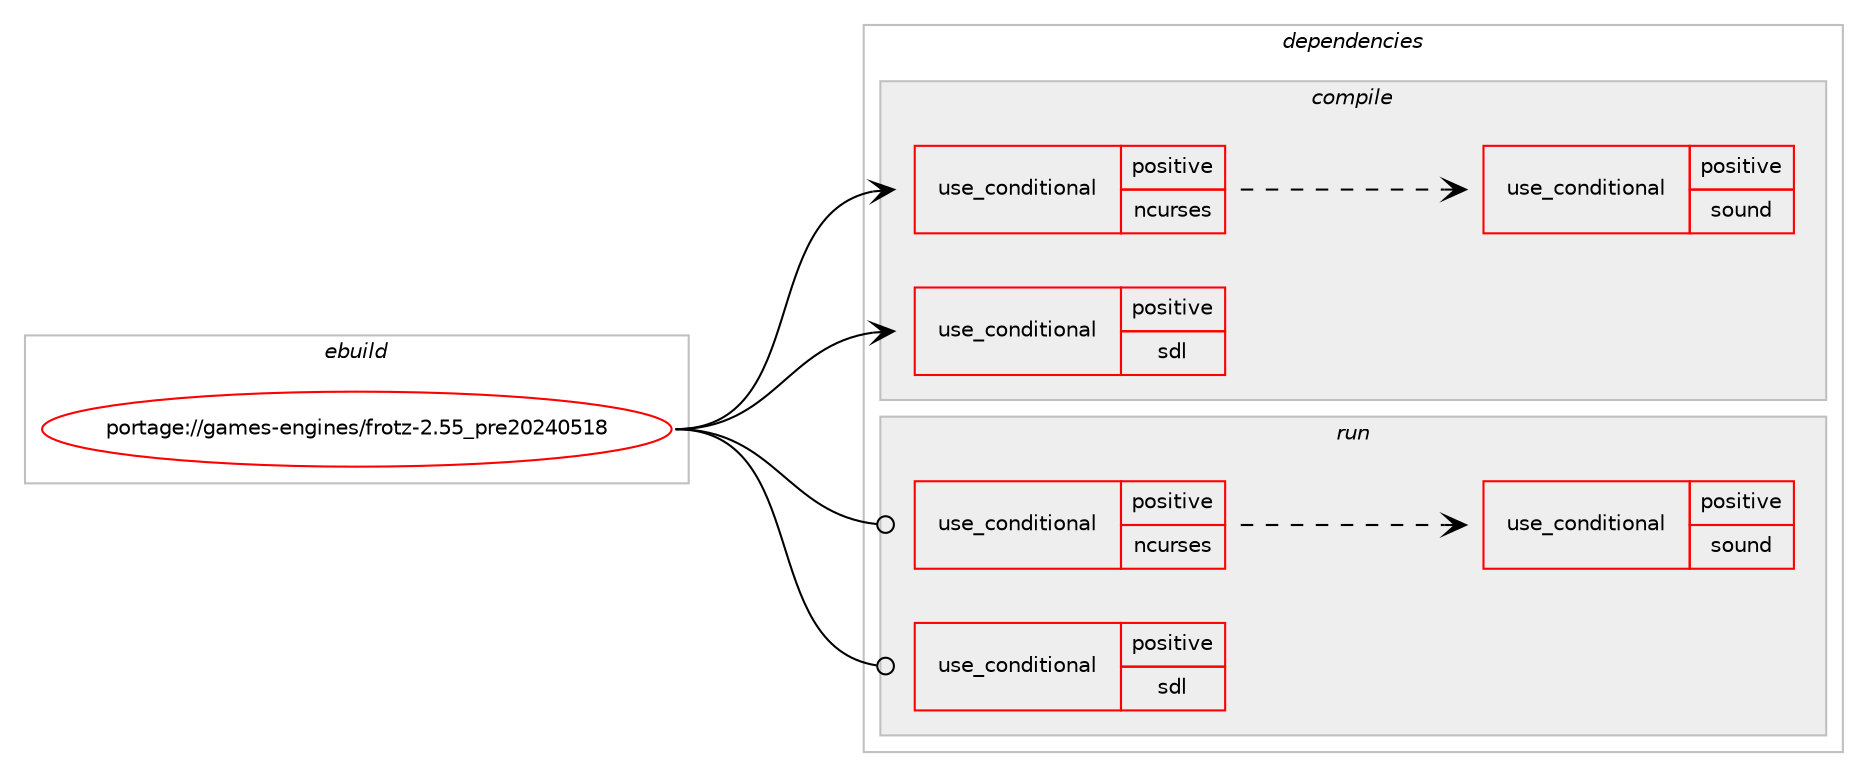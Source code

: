 digraph prolog {

# *************
# Graph options
# *************

newrank=true;
concentrate=true;
compound=true;
graph [rankdir=LR,fontname=Helvetica,fontsize=10,ranksep=1.5];#, ranksep=2.5, nodesep=0.2];
edge  [arrowhead=vee];
node  [fontname=Helvetica,fontsize=10];

# **********
# The ebuild
# **********

subgraph cluster_leftcol {
color=gray;
rank=same;
label=<<i>ebuild</i>>;
id [label="portage://games-engines/frotz-2.55_pre20240518", color=red, width=4, href="../games-engines/frotz-2.55_pre20240518.svg"];
}

# ****************
# The dependencies
# ****************

subgraph cluster_midcol {
color=gray;
label=<<i>dependencies</i>>;
subgraph cluster_compile {
fillcolor="#eeeeee";
style=filled;
label=<<i>compile</i>>;
subgraph cond62117 {
dependency115122 [label=<<TABLE BORDER="0" CELLBORDER="1" CELLSPACING="0" CELLPADDING="4"><TR><TD ROWSPAN="3" CELLPADDING="10">use_conditional</TD></TR><TR><TD>positive</TD></TR><TR><TD>ncurses</TD></TR></TABLE>>, shape=none, color=red];
# *** BEGIN UNKNOWN DEPENDENCY TYPE (TODO) ***
# dependency115122 -> package_dependency(portage://games-engines/frotz-2.55_pre20240518,install,no,sys-libs,ncurses,none,[,,],any_same_slot,[use(optenable(unicode),positive)])
# *** END UNKNOWN DEPENDENCY TYPE (TODO) ***

subgraph cond62118 {
dependency115123 [label=<<TABLE BORDER="0" CELLBORDER="1" CELLSPACING="0" CELLPADDING="4"><TR><TD ROWSPAN="3" CELLPADDING="10">use_conditional</TD></TR><TR><TD>positive</TD></TR><TR><TD>sound</TD></TR></TABLE>>, shape=none, color=red];
# *** BEGIN UNKNOWN DEPENDENCY TYPE (TODO) ***
# dependency115123 -> package_dependency(portage://games-engines/frotz-2.55_pre20240518,install,no,media-libs,libao,none,[,,],[],[])
# *** END UNKNOWN DEPENDENCY TYPE (TODO) ***

# *** BEGIN UNKNOWN DEPENDENCY TYPE (TODO) ***
# dependency115123 -> package_dependency(portage://games-engines/frotz-2.55_pre20240518,install,no,media-libs,libmodplug,none,[,,],[],[])
# *** END UNKNOWN DEPENDENCY TYPE (TODO) ***

# *** BEGIN UNKNOWN DEPENDENCY TYPE (TODO) ***
# dependency115123 -> package_dependency(portage://games-engines/frotz-2.55_pre20240518,install,no,media-libs,libsamplerate,none,[,,],[],[])
# *** END UNKNOWN DEPENDENCY TYPE (TODO) ***

# *** BEGIN UNKNOWN DEPENDENCY TYPE (TODO) ***
# dependency115123 -> package_dependency(portage://games-engines/frotz-2.55_pre20240518,install,no,media-libs,libsndfile,none,[,,],[],[use(disable(minimal),none)])
# *** END UNKNOWN DEPENDENCY TYPE (TODO) ***

# *** BEGIN UNKNOWN DEPENDENCY TYPE (TODO) ***
# dependency115123 -> package_dependency(portage://games-engines/frotz-2.55_pre20240518,install,no,media-libs,libvorbis,none,[,,],[],[])
# *** END UNKNOWN DEPENDENCY TYPE (TODO) ***

}
dependency115122:e -> dependency115123:w [weight=20,style="dashed",arrowhead="vee"];
}
id:e -> dependency115122:w [weight=20,style="solid",arrowhead="vee"];
subgraph cond62119 {
dependency115124 [label=<<TABLE BORDER="0" CELLBORDER="1" CELLSPACING="0" CELLPADDING="4"><TR><TD ROWSPAN="3" CELLPADDING="10">use_conditional</TD></TR><TR><TD>positive</TD></TR><TR><TD>sdl</TD></TR></TABLE>>, shape=none, color=red];
# *** BEGIN UNKNOWN DEPENDENCY TYPE (TODO) ***
# dependency115124 -> package_dependency(portage://games-engines/frotz-2.55_pre20240518,install,no,media-libs,freetype,none,[,,],[slot(2)],[])
# *** END UNKNOWN DEPENDENCY TYPE (TODO) ***

# *** BEGIN UNKNOWN DEPENDENCY TYPE (TODO) ***
# dependency115124 -> package_dependency(portage://games-engines/frotz-2.55_pre20240518,install,no,media-libs,libjpeg-turbo,none,[,,],any_same_slot,[])
# *** END UNKNOWN DEPENDENCY TYPE (TODO) ***

# *** BEGIN UNKNOWN DEPENDENCY TYPE (TODO) ***
# dependency115124 -> package_dependency(portage://games-engines/frotz-2.55_pre20240518,install,no,media-libs,libpng,none,[,,],[slot(0),equal],[])
# *** END UNKNOWN DEPENDENCY TYPE (TODO) ***

# *** BEGIN UNKNOWN DEPENDENCY TYPE (TODO) ***
# dependency115124 -> package_dependency(portage://games-engines/frotz-2.55_pre20240518,install,no,media-libs,libsdl2,none,[,,],[],[use(enable(sound),none),use(enable(threads),positive),use(enable(video),none)])
# *** END UNKNOWN DEPENDENCY TYPE (TODO) ***

# *** BEGIN UNKNOWN DEPENDENCY TYPE (TODO) ***
# dependency115124 -> package_dependency(portage://games-engines/frotz-2.55_pre20240518,install,no,media-libs,sdl2-mixer,none,[,,],[],[use(enable(mod),none),use(enable(vorbis),none),use(enable(wav),none)])
# *** END UNKNOWN DEPENDENCY TYPE (TODO) ***

# *** BEGIN UNKNOWN DEPENDENCY TYPE (TODO) ***
# dependency115124 -> package_dependency(portage://games-engines/frotz-2.55_pre20240518,install,no,sys-libs,zlib,none,[,,],[],[])
# *** END UNKNOWN DEPENDENCY TYPE (TODO) ***

}
id:e -> dependency115124:w [weight=20,style="solid",arrowhead="vee"];
}
subgraph cluster_compileandrun {
fillcolor="#eeeeee";
style=filled;
label=<<i>compile and run</i>>;
}
subgraph cluster_run {
fillcolor="#eeeeee";
style=filled;
label=<<i>run</i>>;
subgraph cond62120 {
dependency115125 [label=<<TABLE BORDER="0" CELLBORDER="1" CELLSPACING="0" CELLPADDING="4"><TR><TD ROWSPAN="3" CELLPADDING="10">use_conditional</TD></TR><TR><TD>positive</TD></TR><TR><TD>ncurses</TD></TR></TABLE>>, shape=none, color=red];
# *** BEGIN UNKNOWN DEPENDENCY TYPE (TODO) ***
# dependency115125 -> package_dependency(portage://games-engines/frotz-2.55_pre20240518,run,no,sys-libs,ncurses,none,[,,],any_same_slot,[use(optenable(unicode),positive)])
# *** END UNKNOWN DEPENDENCY TYPE (TODO) ***

subgraph cond62121 {
dependency115126 [label=<<TABLE BORDER="0" CELLBORDER="1" CELLSPACING="0" CELLPADDING="4"><TR><TD ROWSPAN="3" CELLPADDING="10">use_conditional</TD></TR><TR><TD>positive</TD></TR><TR><TD>sound</TD></TR></TABLE>>, shape=none, color=red];
# *** BEGIN UNKNOWN DEPENDENCY TYPE (TODO) ***
# dependency115126 -> package_dependency(portage://games-engines/frotz-2.55_pre20240518,run,no,media-libs,libao,none,[,,],[],[])
# *** END UNKNOWN DEPENDENCY TYPE (TODO) ***

# *** BEGIN UNKNOWN DEPENDENCY TYPE (TODO) ***
# dependency115126 -> package_dependency(portage://games-engines/frotz-2.55_pre20240518,run,no,media-libs,libmodplug,none,[,,],[],[])
# *** END UNKNOWN DEPENDENCY TYPE (TODO) ***

# *** BEGIN UNKNOWN DEPENDENCY TYPE (TODO) ***
# dependency115126 -> package_dependency(portage://games-engines/frotz-2.55_pre20240518,run,no,media-libs,libsamplerate,none,[,,],[],[])
# *** END UNKNOWN DEPENDENCY TYPE (TODO) ***

# *** BEGIN UNKNOWN DEPENDENCY TYPE (TODO) ***
# dependency115126 -> package_dependency(portage://games-engines/frotz-2.55_pre20240518,run,no,media-libs,libsndfile,none,[,,],[],[use(disable(minimal),none)])
# *** END UNKNOWN DEPENDENCY TYPE (TODO) ***

# *** BEGIN UNKNOWN DEPENDENCY TYPE (TODO) ***
# dependency115126 -> package_dependency(portage://games-engines/frotz-2.55_pre20240518,run,no,media-libs,libvorbis,none,[,,],[],[])
# *** END UNKNOWN DEPENDENCY TYPE (TODO) ***

}
dependency115125:e -> dependency115126:w [weight=20,style="dashed",arrowhead="vee"];
}
id:e -> dependency115125:w [weight=20,style="solid",arrowhead="odot"];
subgraph cond62122 {
dependency115127 [label=<<TABLE BORDER="0" CELLBORDER="1" CELLSPACING="0" CELLPADDING="4"><TR><TD ROWSPAN="3" CELLPADDING="10">use_conditional</TD></TR><TR><TD>positive</TD></TR><TR><TD>sdl</TD></TR></TABLE>>, shape=none, color=red];
# *** BEGIN UNKNOWN DEPENDENCY TYPE (TODO) ***
# dependency115127 -> package_dependency(portage://games-engines/frotz-2.55_pre20240518,run,no,media-libs,freetype,none,[,,],[slot(2)],[])
# *** END UNKNOWN DEPENDENCY TYPE (TODO) ***

# *** BEGIN UNKNOWN DEPENDENCY TYPE (TODO) ***
# dependency115127 -> package_dependency(portage://games-engines/frotz-2.55_pre20240518,run,no,media-libs,libjpeg-turbo,none,[,,],any_same_slot,[])
# *** END UNKNOWN DEPENDENCY TYPE (TODO) ***

# *** BEGIN UNKNOWN DEPENDENCY TYPE (TODO) ***
# dependency115127 -> package_dependency(portage://games-engines/frotz-2.55_pre20240518,run,no,media-libs,libpng,none,[,,],[slot(0),equal],[])
# *** END UNKNOWN DEPENDENCY TYPE (TODO) ***

# *** BEGIN UNKNOWN DEPENDENCY TYPE (TODO) ***
# dependency115127 -> package_dependency(portage://games-engines/frotz-2.55_pre20240518,run,no,media-libs,libsdl2,none,[,,],[],[use(enable(sound),none),use(enable(threads),positive),use(enable(video),none)])
# *** END UNKNOWN DEPENDENCY TYPE (TODO) ***

# *** BEGIN UNKNOWN DEPENDENCY TYPE (TODO) ***
# dependency115127 -> package_dependency(portage://games-engines/frotz-2.55_pre20240518,run,no,media-libs,sdl2-mixer,none,[,,],[],[use(enable(mod),none),use(enable(vorbis),none),use(enable(wav),none)])
# *** END UNKNOWN DEPENDENCY TYPE (TODO) ***

# *** BEGIN UNKNOWN DEPENDENCY TYPE (TODO) ***
# dependency115127 -> package_dependency(portage://games-engines/frotz-2.55_pre20240518,run,no,sys-libs,zlib,none,[,,],[],[])
# *** END UNKNOWN DEPENDENCY TYPE (TODO) ***

}
id:e -> dependency115127:w [weight=20,style="solid",arrowhead="odot"];
}
}

# **************
# The candidates
# **************

subgraph cluster_choices {
rank=same;
color=gray;
label=<<i>candidates</i>>;

}

}
